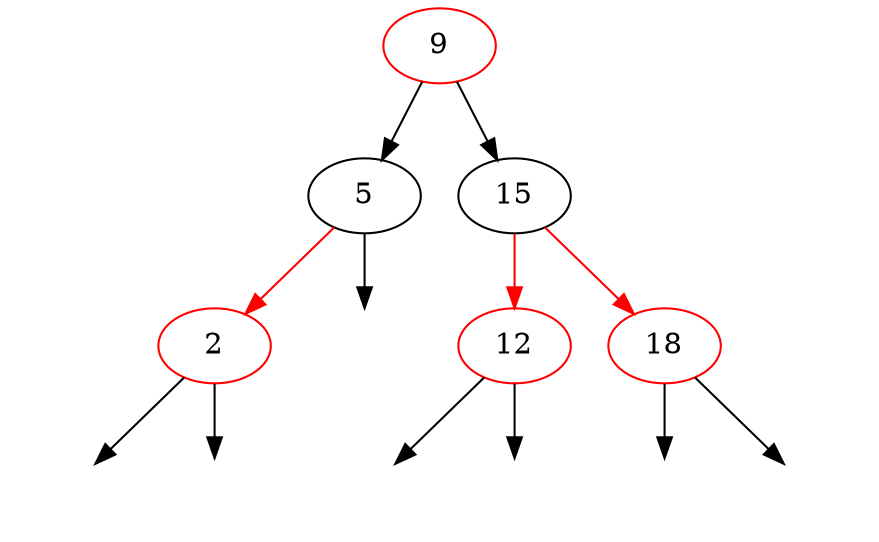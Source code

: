 digraph RBTree {
"139660434247376" [color=red,label="9"]
"139660434247376" -> "139660436098128"
"139660436098128" [label="5"]
"139660436098128" -> "139660435887760" [color="red"]
"139660435887760" [color=red,label="2"]
L139660435887760 [label="",color=none]
139660435887760 -> L139660435887760
R139660435887760 [label="",color=none]
139660435887760 -> R139660435887760
R139660436098128 [label="",color=none]
139660436098128 -> R139660436098128
"139660434247376" -> "139660435793424"
"139660435793424" [label="15"]
"139660435793424" -> "139660435791312" [color="red"]
"139660435791312" [color=red,label="12"]
L139660435791312 [label="",color=none]
139660435791312 -> L139660435791312
R139660435791312 [label="",color=none]
139660435791312 -> R139660435791312
"139660435793424" -> "139660435887824" [color="red"]
"139660435887824" [color=red,label="18"]
L139660435887824 [label="",color=none]
139660435887824 -> L139660435887824
R139660435887824 [label="",color=none]
139660435887824 -> R139660435887824
}
